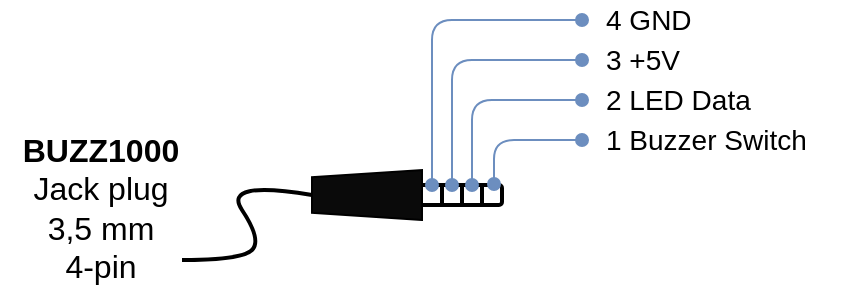 <mxfile compressed="false" version="14.8.5" type="device">
  <diagram id="TzhzjB5_DMCYsEhd5o4n" name="Seite-1">
    <mxGraphModel dx="872" dy="746" grid="1" gridSize="10" guides="1" tooltips="1" connect="1" arrows="1" fold="1" page="1" pageScale="1" pageWidth="827" pageHeight="1169" math="0" shadow="0">
      <root>
        <mxCell id="0" />
        <mxCell id="1" parent="0" />
        <mxCell id="Fk-Q9RZJwfzhAbFqgGlb-1" value="" style="rounded=1;whiteSpace=wrap;html=1;strokeWidth=2;" parent="1" vertex="1">
          <mxGeometry x="261" y="360.5" width="50" height="10" as="geometry" />
        </mxCell>
        <mxCell id="Fk-Q9RZJwfzhAbFqgGlb-2" value="" style="shape=trapezoid;perimeter=trapezoidPerimeter;whiteSpace=wrap;html=1;size=0.144;rotation=-90;fillColor=#0A0A0A;" parent="1" vertex="1">
          <mxGeometry x="231" y="338" width="25" height="55" as="geometry" />
        </mxCell>
        <mxCell id="Fk-Q9RZJwfzhAbFqgGlb-3" value="" style="curved=1;endArrow=none;html=1;endFill=0;entryX=0.5;entryY=0;entryDx=0;entryDy=0;strokeWidth=2;" parent="1" target="Fk-Q9RZJwfzhAbFqgGlb-2" edge="1">
          <mxGeometry width="50" height="50" relative="1" as="geometry">
            <mxPoint x="151" y="398" as="sourcePoint" />
            <mxPoint x="311" y="408" as="targetPoint" />
            <Array as="points">
              <mxPoint x="181" y="398" />
              <mxPoint x="191" y="388" />
              <mxPoint x="171" y="358" />
            </Array>
          </mxGeometry>
        </mxCell>
        <mxCell id="Fk-Q9RZJwfzhAbFqgGlb-4" value="" style="endArrow=none;html=1;strokeWidth=2;entryX=0.75;entryY=0;entryDx=0;entryDy=0;exitX=0.75;exitY=1;exitDx=0;exitDy=0;" parent="1" edge="1">
          <mxGeometry width="50" height="50" relative="1" as="geometry">
            <mxPoint x="301" y="370.5" as="sourcePoint" />
            <mxPoint x="301" y="360.5" as="targetPoint" />
          </mxGeometry>
        </mxCell>
        <mxCell id="Fk-Q9RZJwfzhAbFqgGlb-5" value="" style="endArrow=none;html=1;strokeWidth=2;entryX=0.75;entryY=0;entryDx=0;entryDy=0;exitX=0.75;exitY=1;exitDx=0;exitDy=0;" parent="1" edge="1">
          <mxGeometry width="50" height="50" relative="1" as="geometry">
            <mxPoint x="291" y="370.5" as="sourcePoint" />
            <mxPoint x="291" y="360.5" as="targetPoint" />
          </mxGeometry>
        </mxCell>
        <mxCell id="Fk-Q9RZJwfzhAbFqgGlb-6" value="&lt;font style=&quot;font-size: 16px&quot;&gt;&lt;b style=&quot;font-size: 16px&quot;&gt;BUZZ1000&lt;/b&gt;&lt;br&gt;&lt;span&gt;Jack plug&lt;/span&gt;&lt;br&gt;&lt;span&gt;3,5 mm&lt;/span&gt;&lt;br&gt;4-pin&lt;br&gt;&lt;/font&gt;" style="text;html=1;strokeColor=none;fillColor=none;align=center;verticalAlign=middle;whiteSpace=wrap;rounded=0;fontSize=14;" parent="1" vertex="1">
          <mxGeometry x="60" y="328" width="101" height="88" as="geometry" />
        </mxCell>
        <mxCell id="Fk-Q9RZJwfzhAbFqgGlb-7" value="" style="endArrow=oval;html=1;strokeWidth=1;fontSize=14;fillColor=#dae8fc;strokeColor=#6c8ebf;endFill=1;startArrow=oval;startFill=1;" parent="1" edge="1">
          <mxGeometry width="50" height="50" relative="1" as="geometry">
            <mxPoint x="307" y="360" as="sourcePoint" />
            <mxPoint x="351" y="338" as="targetPoint" />
            <Array as="points">
              <mxPoint x="307" y="338" />
            </Array>
          </mxGeometry>
        </mxCell>
        <mxCell id="Fk-Q9RZJwfzhAbFqgGlb-8" value="" style="endArrow=oval;html=1;strokeWidth=1;fontSize=14;fillColor=#dae8fc;strokeColor=#6c8ebf;endFill=1;startArrow=oval;startFill=1;exitX=0.72;exitY=0;exitDx=0;exitDy=0;exitPerimeter=0;" parent="1" edge="1">
          <mxGeometry width="50" height="50" relative="1" as="geometry">
            <mxPoint x="296" y="360.5" as="sourcePoint" />
            <mxPoint x="351" y="318" as="targetPoint" />
            <Array as="points">
              <mxPoint x="296" y="318" />
            </Array>
          </mxGeometry>
        </mxCell>
        <mxCell id="Fk-Q9RZJwfzhAbFqgGlb-9" value="" style="endArrow=oval;html=1;strokeWidth=1;fontSize=14;fillColor=#dae8fc;strokeColor=#6c8ebf;endFill=1;startArrow=oval;startFill=1;exitX=0.42;exitY=0;exitDx=0;exitDy=0;exitPerimeter=0;" parent="1" edge="1">
          <mxGeometry width="50" height="50" relative="1" as="geometry">
            <mxPoint x="286" y="360.5" as="sourcePoint" />
            <mxPoint x="351" y="298" as="targetPoint" />
            <Array as="points">
              <mxPoint x="286" y="298" />
            </Array>
          </mxGeometry>
        </mxCell>
        <mxCell id="Fk-Q9RZJwfzhAbFqgGlb-10" value="&lt;font style=&quot;font-size: 14px&quot;&gt;3 +5V&lt;/font&gt;" style="text;html=1;strokeColor=none;fillColor=none;align=left;verticalAlign=middle;whiteSpace=wrap;rounded=0;fontSize=14;" parent="1" vertex="1">
          <mxGeometry x="361" y="288" width="70" height="20" as="geometry" />
        </mxCell>
        <mxCell id="Fk-Q9RZJwfzhAbFqgGlb-11" value="&lt;font style=&quot;font-size: 14px&quot;&gt;2 LED Data&lt;/font&gt;" style="text;html=1;strokeColor=none;fillColor=none;align=left;verticalAlign=middle;whiteSpace=wrap;rounded=0;fontSize=14;" parent="1" vertex="1">
          <mxGeometry x="361" y="308" width="79" height="20" as="geometry" />
        </mxCell>
        <mxCell id="Fk-Q9RZJwfzhAbFqgGlb-12" value="&lt;font style=&quot;font-size: 14px&quot;&gt;1 Buzzer Switch&lt;/font&gt;" style="text;html=1;strokeColor=none;fillColor=none;align=left;verticalAlign=middle;whiteSpace=wrap;rounded=0;fontSize=14;" parent="1" vertex="1">
          <mxGeometry x="361" y="328" width="119" height="20" as="geometry" />
        </mxCell>
        <mxCell id="Fk-Q9RZJwfzhAbFqgGlb-13" value="" style="endArrow=none;html=1;strokeWidth=2;entryX=0.75;entryY=0;entryDx=0;entryDy=0;exitX=0.75;exitY=1;exitDx=0;exitDy=0;" parent="1" edge="1">
          <mxGeometry width="50" height="50" relative="1" as="geometry">
            <mxPoint x="281" y="370.5" as="sourcePoint" />
            <mxPoint x="281" y="360.5" as="targetPoint" />
          </mxGeometry>
        </mxCell>
        <mxCell id="Fk-Q9RZJwfzhAbFqgGlb-14" value="" style="endArrow=oval;html=1;strokeWidth=1;fontSize=14;fillColor=#dae8fc;strokeColor=#6c8ebf;endFill=1;startArrow=oval;startFill=1;exitX=0.42;exitY=0;exitDx=0;exitDy=0;exitPerimeter=0;" parent="1" edge="1">
          <mxGeometry width="50" height="50" relative="1" as="geometry">
            <mxPoint x="276" y="360.5" as="sourcePoint" />
            <mxPoint x="351" y="278" as="targetPoint" />
            <Array as="points">
              <mxPoint x="276" y="278" />
            </Array>
          </mxGeometry>
        </mxCell>
        <mxCell id="Fk-Q9RZJwfzhAbFqgGlb-15" value="&lt;font style=&quot;font-size: 14px&quot;&gt;4 GND&lt;/font&gt;" style="text;html=1;strokeColor=none;fillColor=none;align=left;verticalAlign=middle;whiteSpace=wrap;rounded=0;fontSize=14;" parent="1" vertex="1">
          <mxGeometry x="361" y="268" width="70" height="20" as="geometry" />
        </mxCell>
      </root>
    </mxGraphModel>
  </diagram>
</mxfile>
